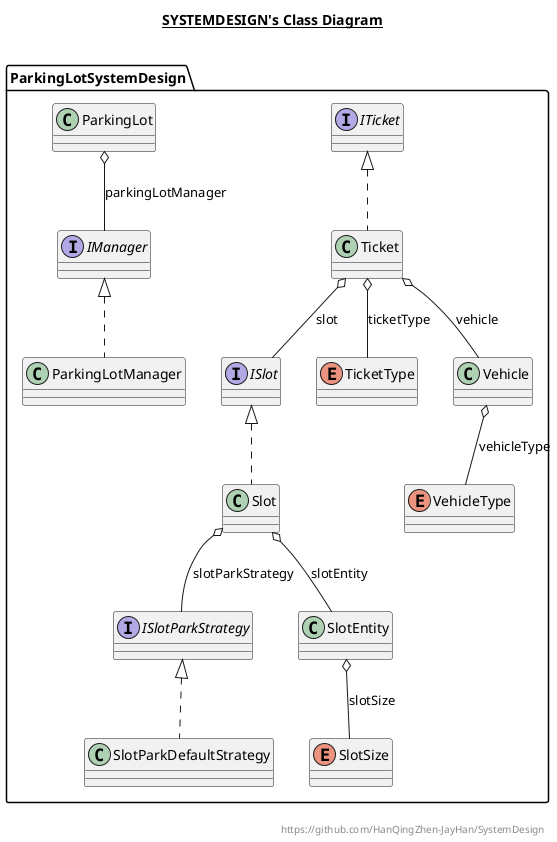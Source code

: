 @startuml

title __SYSTEMDESIGN's Class Diagram__\n

  namespace ParkingLotSystemDesign {
    interface ParkingLotSystemDesign.IManager {
    }
  }
  

  namespace ParkingLotSystemDesign {
    interface ParkingLotSystemDesign.ISlot {
    }
  }
  

  namespace ParkingLotSystemDesign {
    interface ParkingLotSystemDesign.ISlotParkStrategy {
    }
  }
  

  namespace ParkingLotSystemDesign {
    interface ParkingLotSystemDesign.ITicket {
    }
  }
  

  namespace ParkingLotSystemDesign {
    class ParkingLotSystemDesign.ParkingLot {
    }
  }
  

  namespace ParkingLotSystemDesign {
    class ParkingLotSystemDesign.ParkingLotManager {
    }
  }
  

  namespace ParkingLotSystemDesign {
    class ParkingLotSystemDesign.Slot {
    }
  }
  

  namespace ParkingLotSystemDesign {
    class ParkingLotSystemDesign.SlotEntity {
    }
  }
  

  namespace ParkingLotSystemDesign {
    class ParkingLotSystemDesign.SlotParkDefaultStrategy {
    }
  }
  

  namespace ParkingLotSystemDesign {
    enum SlotSize {
    }
  }
  

  namespace ParkingLotSystemDesign {
    class ParkingLotSystemDesign.Ticket {
    }
  }
  

  namespace ParkingLotSystemDesign {
    enum TicketType {
    }
  }
  

  namespace ParkingLotSystemDesign {
    class ParkingLotSystemDesign.Vehicle {
    }
  }
  

  namespace ParkingLotSystemDesign {
    enum VehicleType {
    }
  }
  

  ParkingLotSystemDesign.ParkingLot o-- ParkingLotSystemDesign.IManager : parkingLotManager
  ParkingLotSystemDesign.ParkingLotManager .up.|> ParkingLotSystemDesign.IManager
  ParkingLotSystemDesign.Slot .up.|> ParkingLotSystemDesign.ISlot
  ParkingLotSystemDesign.Slot o-- ParkingLotSystemDesign.SlotEntity : slotEntity
  ParkingLotSystemDesign.Slot o-- ParkingLotSystemDesign.ISlotParkStrategy : slotParkStrategy
  ParkingLotSystemDesign.SlotEntity o-- ParkingLotSystemDesign.SlotSize : slotSize
  ParkingLotSystemDesign.SlotParkDefaultStrategy .up.|> ParkingLotSystemDesign.ISlotParkStrategy
  ParkingLotSystemDesign.Ticket .up.|> ParkingLotSystemDesign.ITicket
  ParkingLotSystemDesign.Ticket o-- ParkingLotSystemDesign.ISlot : slot
  ParkingLotSystemDesign.Ticket o-- ParkingLotSystemDesign.TicketType : ticketType
  ParkingLotSystemDesign.Ticket o-- ParkingLotSystemDesign.Vehicle : vehicle
  ParkingLotSystemDesign.Vehicle o-- ParkingLotSystemDesign.VehicleType : vehicleType


right footer

https://github.com/HanQingZhen-JayHan/SystemDesign
endfooter

@enduml
